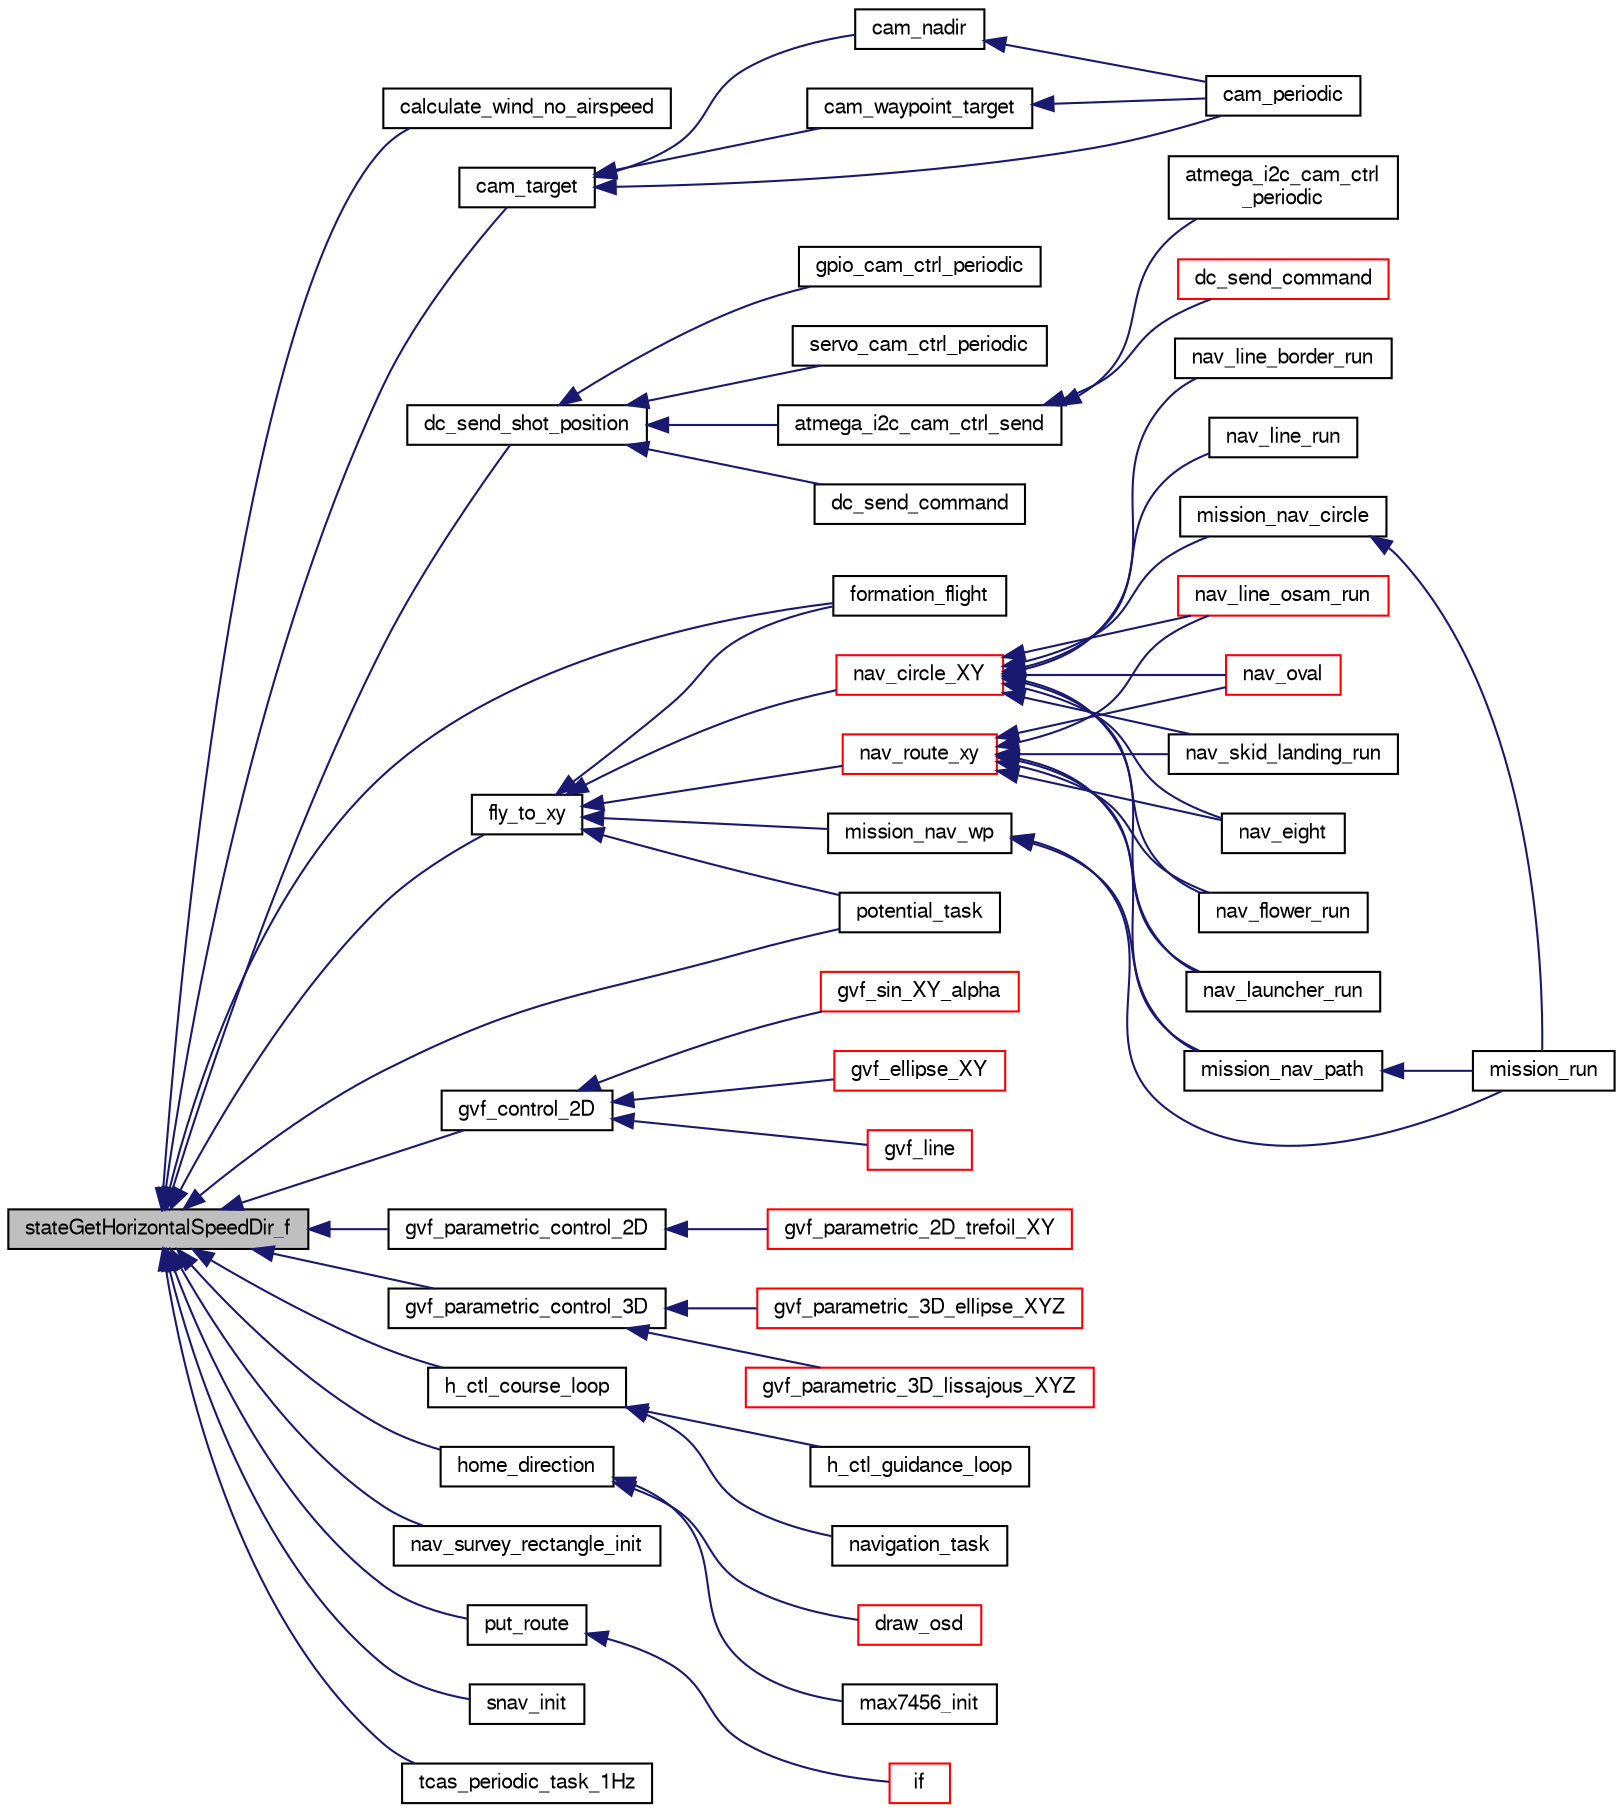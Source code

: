 digraph "stateGetHorizontalSpeedDir_f"
{
  edge [fontname="FreeSans",fontsize="10",labelfontname="FreeSans",labelfontsize="10"];
  node [fontname="FreeSans",fontsize="10",shape=record];
  rankdir="LR";
  Node1 [label="stateGetHorizontalSpeedDir_f",height=0.2,width=0.4,color="black", fillcolor="grey75", style="filled", fontcolor="black"];
  Node1 -> Node2 [dir="back",color="midnightblue",fontsize="10",style="solid",fontname="FreeSans"];
  Node2 [label="calculate_wind_no_airspeed",height=0.2,width=0.4,color="black", fillcolor="white", style="filled",URL="$uav__recovery_8h.html#aeb19d3dd881fdd134582bf54daecf9a6"];
  Node1 -> Node3 [dir="back",color="midnightblue",fontsize="10",style="solid",fontname="FreeSans"];
  Node3 [label="cam_target",height=0.2,width=0.4,color="black", fillcolor="white", style="filled",URL="$cam_8c.html#aab3da8ed719ee01699f50450b3df3b13",tooltip="Computes the right angles from target_x, target_y, target_alt. "];
  Node3 -> Node4 [dir="back",color="midnightblue",fontsize="10",style="solid",fontname="FreeSans"];
  Node4 [label="cam_nadir",height=0.2,width=0.4,color="black", fillcolor="white", style="filled",URL="$cam_8c.html#aa5c7c762b35b57ec479e6244f006c5d1",tooltip="Point straight down. "];
  Node4 -> Node5 [dir="back",color="midnightblue",fontsize="10",style="solid",fontname="FreeSans"];
  Node5 [label="cam_periodic",height=0.2,width=0.4,color="black", fillcolor="white", style="filled",URL="$cam_8h.html#a1ac78decc31cdd4c6b7584a8bf42d315",tooltip="For CAM_MODE_AC_TARGET mode. "];
  Node3 -> Node5 [dir="back",color="midnightblue",fontsize="10",style="solid",fontname="FreeSans"];
  Node3 -> Node6 [dir="back",color="midnightblue",fontsize="10",style="solid",fontname="FreeSans"];
  Node6 [label="cam_waypoint_target",height=0.2,width=0.4,color="black", fillcolor="white", style="filled",URL="$cam_8c.html#a91c2133236e62688f7acfe1ab9fe2f11"];
  Node6 -> Node5 [dir="back",color="midnightblue",fontsize="10",style="solid",fontname="FreeSans"];
  Node1 -> Node7 [dir="back",color="midnightblue",fontsize="10",style="solid",fontname="FreeSans"];
  Node7 [label="dc_send_shot_position",height=0.2,width=0.4,color="black", fillcolor="white", style="filled",URL="$dc_8h.html#aaf0625fed2e489322c40c4b2a1904e9a",tooltip="Send Down the coordinates of where the photo was taken. "];
  Node7 -> Node8 [dir="back",color="midnightblue",fontsize="10",style="solid",fontname="FreeSans"];
  Node8 [label="atmega_i2c_cam_ctrl_send",height=0.2,width=0.4,color="black", fillcolor="white", style="filled",URL="$atmega__i2c__cam__ctrl_8h.html#ad7c06f4d1c398ba41252eb2e7ecd1a85"];
  Node8 -> Node9 [dir="back",color="midnightblue",fontsize="10",style="solid",fontname="FreeSans"];
  Node9 [label="atmega_i2c_cam_ctrl\l_periodic",height=0.2,width=0.4,color="black", fillcolor="white", style="filled",URL="$atmega__i2c__cam__ctrl_8h.html#aeb25c30f109ccd0c3046715e4f3df6b5"];
  Node8 -> Node10 [dir="back",color="midnightblue",fontsize="10",style="solid",fontname="FreeSans"];
  Node10 [label="dc_send_command",height=0.2,width=0.4,color="red", fillcolor="white", style="filled",URL="$dc_8h.html#a833f16388be36136f5d7d173200d5e95",tooltip="Send Command To Camera. "];
  Node7 -> Node11 [dir="back",color="midnightblue",fontsize="10",style="solid",fontname="FreeSans"];
  Node11 [label="dc_send_command",height=0.2,width=0.4,color="black", fillcolor="white", style="filled",URL="$gpio__cam__ctrl_8c.html#a833f16388be36136f5d7d173200d5e95",tooltip="Send Command To Camera. "];
  Node7 -> Node12 [dir="back",color="midnightblue",fontsize="10",style="solid",fontname="FreeSans"];
  Node12 [label="gpio_cam_ctrl_periodic",height=0.2,width=0.4,color="black", fillcolor="white", style="filled",URL="$gpio__cam__ctrl_8h.html#a9ea235d04c38558097d37bc2dacdef1e",tooltip="Periodic. "];
  Node7 -> Node13 [dir="back",color="midnightblue",fontsize="10",style="solid",fontname="FreeSans"];
  Node13 [label="servo_cam_ctrl_periodic",height=0.2,width=0.4,color="black", fillcolor="white", style="filled",URL="$servo__cam__ctrl_8h.html#a8fb28d260287fc333f4d1e110a68db27"];
  Node1 -> Node14 [dir="back",color="midnightblue",fontsize="10",style="solid",fontname="FreeSans"];
  Node14 [label="fly_to_xy",height=0.2,width=0.4,color="black", fillcolor="white", style="filled",URL="$nav_8h.html#ae9d11d2e378b23ecbee86419cbf341f0",tooltip="Computes desired_x, desired_y and desired_course. "];
  Node14 -> Node15 [dir="back",color="midnightblue",fontsize="10",style="solid",fontname="FreeSans"];
  Node15 [label="formation_flight",height=0.2,width=0.4,color="black", fillcolor="white", style="filled",URL="$formation_8h.html#a18de0c4f9e864cb4db84458b33b463dd"];
  Node14 -> Node16 [dir="back",color="midnightblue",fontsize="10",style="solid",fontname="FreeSans"];
  Node16 [label="mission_nav_wp",height=0.2,width=0.4,color="black", fillcolor="white", style="filled",URL="$mission__fw__nav_8c.html#a5b713af884d7efa78b467f7f7976943a",tooltip="Navigation function to a single waypoint. "];
  Node16 -> Node17 [dir="back",color="midnightblue",fontsize="10",style="solid",fontname="FreeSans"];
  Node17 [label="mission_nav_path",height=0.2,width=0.4,color="black", fillcolor="white", style="filled",URL="$mission__fw__nav_8c.html#a9374b1336f206b0728d9d85f11d47ec5",tooltip="Navigation function along a path. "];
  Node17 -> Node18 [dir="back",color="midnightblue",fontsize="10",style="solid",fontname="FreeSans"];
  Node18 [label="mission_run",height=0.2,width=0.4,color="black", fillcolor="white", style="filled",URL="$mission__fw__nav_8c.html#a77c170761e804706933b8eccce1e93ea",tooltip="Run mission. "];
  Node16 -> Node18 [dir="back",color="midnightblue",fontsize="10",style="solid",fontname="FreeSans"];
  Node14 -> Node19 [dir="back",color="midnightblue",fontsize="10",style="solid",fontname="FreeSans"];
  Node19 [label="nav_circle_XY",height=0.2,width=0.4,color="red", fillcolor="white", style="filled",URL="$nav_8h.html#ad1b9d2e8da4a32477ca8bedc0bca86fe",tooltip="Angle from center to mobile. "];
  Node19 -> Node20 [dir="back",color="midnightblue",fontsize="10",style="solid",fontname="FreeSans"];
  Node20 [label="mission_nav_circle",height=0.2,width=0.4,color="black", fillcolor="white", style="filled",URL="$mission__fw__nav_8c.html#a90ebe3cf9de0e38023ac1fb7f3b06f0c",tooltip="Navigation function on a circle. "];
  Node20 -> Node18 [dir="back",color="midnightblue",fontsize="10",style="solid",fontname="FreeSans"];
  Node19 -> Node21 [dir="back",color="midnightblue",fontsize="10",style="solid",fontname="FreeSans"];
  Node21 [label="nav_eight",height=0.2,width=0.4,color="black", fillcolor="white", style="filled",URL="$nav_8h.html#a083964068940390afc5e6621f015c19f",tooltip="Navigation along a figure 8. "];
  Node19 -> Node22 [dir="back",color="midnightblue",fontsize="10",style="solid",fontname="FreeSans"];
  Node22 [label="nav_flower_run",height=0.2,width=0.4,color="black", fillcolor="white", style="filled",URL="$nav__flower_8h.html#a6d71597b4b26b2c8f393f9621972e463"];
  Node19 -> Node23 [dir="back",color="midnightblue",fontsize="10",style="solid",fontname="FreeSans"];
  Node23 [label="nav_launcher_run",height=0.2,width=0.4,color="black", fillcolor="white", style="filled",URL="$nav__launcher_8h.html#ab48c9dc5c6e69f766e06e1c07e230a60"];
  Node19 -> Node24 [dir="back",color="midnightblue",fontsize="10",style="solid",fontname="FreeSans"];
  Node24 [label="nav_line_border_run",height=0.2,width=0.4,color="black", fillcolor="white", style="filled",URL="$nav__line__border_8h.html#ac2fa70e449c4cb7c9c8ef963f182a347"];
  Node19 -> Node25 [dir="back",color="midnightblue",fontsize="10",style="solid",fontname="FreeSans"];
  Node25 [label="nav_line_osam_run",height=0.2,width=0.4,color="red", fillcolor="white", style="filled",URL="$nav__line__osam_8h.html#aeb4d92a3eb13b8b2e4bdac64e0bc86cf"];
  Node19 -> Node26 [dir="back",color="midnightblue",fontsize="10",style="solid",fontname="FreeSans"];
  Node26 [label="nav_line_run",height=0.2,width=0.4,color="black", fillcolor="white", style="filled",URL="$nav__line_8h.html#a7232c16785cc7d5b20a77d94554506f7"];
  Node19 -> Node27 [dir="back",color="midnightblue",fontsize="10",style="solid",fontname="FreeSans"];
  Node27 [label="nav_oval",height=0.2,width=0.4,color="red", fillcolor="white", style="filled",URL="$rotorcraft_2navigation_8h.html#a5a4a7ec5d3cf1734dca01d87b3d1eef5",tooltip="Navigation along a figure O. "];
  Node19 -> Node28 [dir="back",color="midnightblue",fontsize="10",style="solid",fontname="FreeSans"];
  Node28 [label="nav_skid_landing_run",height=0.2,width=0.4,color="black", fillcolor="white", style="filled",URL="$nav__skid__landing_8h.html#a1da9c6326a3875826fe10de3b880f04c"];
  Node14 -> Node29 [dir="back",color="midnightblue",fontsize="10",style="solid",fontname="FreeSans"];
  Node29 [label="nav_route_xy",height=0.2,width=0.4,color="red", fillcolor="white", style="filled",URL="$nav_8h.html#ab4247c9f3dc0417690e1404add032cbe",tooltip="Computes the carrot position along the desired segment. "];
  Node29 -> Node17 [dir="back",color="midnightblue",fontsize="10",style="solid",fontname="FreeSans"];
  Node29 -> Node21 [dir="back",color="midnightblue",fontsize="10",style="solid",fontname="FreeSans"];
  Node29 -> Node22 [dir="back",color="midnightblue",fontsize="10",style="solid",fontname="FreeSans"];
  Node29 -> Node23 [dir="back",color="midnightblue",fontsize="10",style="solid",fontname="FreeSans"];
  Node29 -> Node25 [dir="back",color="midnightblue",fontsize="10",style="solid",fontname="FreeSans"];
  Node29 -> Node27 [dir="back",color="midnightblue",fontsize="10",style="solid",fontname="FreeSans"];
  Node29 -> Node28 [dir="back",color="midnightblue",fontsize="10",style="solid",fontname="FreeSans"];
  Node14 -> Node30 [dir="back",color="midnightblue",fontsize="10",style="solid",fontname="FreeSans"];
  Node30 [label="potential_task",height=0.2,width=0.4,color="black", fillcolor="white", style="filled",URL="$potential_8h.html#a2ecae8ed4b80ccfece655453a56db7cd"];
  Node1 -> Node15 [dir="back",color="midnightblue",fontsize="10",style="solid",fontname="FreeSans"];
  Node1 -> Node31 [dir="back",color="midnightblue",fontsize="10",style="solid",fontname="FreeSans"];
  Node31 [label="gvf_control_2D",height=0.2,width=0.4,color="black", fillcolor="white", style="filled",URL="$gvf_8h.html#abb4d98f4686f18ac9111291ba7afda77"];
  Node31 -> Node32 [dir="back",color="midnightblue",fontsize="10",style="solid",fontname="FreeSans"];
  Node32 [label="gvf_ellipse_XY",height=0.2,width=0.4,color="red", fillcolor="white", style="filled",URL="$gvf_8h.html#ad4ac74c3e1ae77e925a16e7f6ca93c34"];
  Node31 -> Node33 [dir="back",color="midnightblue",fontsize="10",style="solid",fontname="FreeSans"];
  Node33 [label="gvf_line",height=0.2,width=0.4,color="red", fillcolor="white", style="filled",URL="$gvf_8c.html#aca22fe13ba4f5c352bb27b001010c43f"];
  Node31 -> Node34 [dir="back",color="midnightblue",fontsize="10",style="solid",fontname="FreeSans"];
  Node34 [label="gvf_sin_XY_alpha",height=0.2,width=0.4,color="red", fillcolor="white", style="filled",URL="$gvf_8h.html#a9af1a61d98cb2c59282573ecadeb364d"];
  Node1 -> Node35 [dir="back",color="midnightblue",fontsize="10",style="solid",fontname="FreeSans"];
  Node35 [label="gvf_parametric_control_2D",height=0.2,width=0.4,color="black", fillcolor="white", style="filled",URL="$gvf__parametric_8h.html#a0bf257db90fb490ee9a81e2b11bf4ff0"];
  Node35 -> Node36 [dir="back",color="midnightblue",fontsize="10",style="solid",fontname="FreeSans"];
  Node36 [label="gvf_parametric_2D_trefoil_XY",height=0.2,width=0.4,color="red", fillcolor="white", style="filled",URL="$gvf__parametric_8h.html#a6c8f08d6af72cdf0464bb4e5d045e468",tooltip="2D TRAJECTORIES "];
  Node1 -> Node37 [dir="back",color="midnightblue",fontsize="10",style="solid",fontname="FreeSans"];
  Node37 [label="gvf_parametric_control_3D",height=0.2,width=0.4,color="black", fillcolor="white", style="filled",URL="$gvf__parametric_8h.html#a03440442b6ccf59e11311446f386186e"];
  Node37 -> Node38 [dir="back",color="midnightblue",fontsize="10",style="solid",fontname="FreeSans"];
  Node38 [label="gvf_parametric_3D_ellipse_XYZ",height=0.2,width=0.4,color="red", fillcolor="white", style="filled",URL="$gvf__parametric_8h.html#a3ecdfd7486513cfba5c123d182dd2dde",tooltip="3D TRAJECTORIES "];
  Node37 -> Node39 [dir="back",color="midnightblue",fontsize="10",style="solid",fontname="FreeSans"];
  Node39 [label="gvf_parametric_3D_lissajous_XYZ",height=0.2,width=0.4,color="red", fillcolor="white", style="filled",URL="$gvf__parametric_8h.html#a7746ba6a61f5a79b67c61fe1abca8fce"];
  Node1 -> Node40 [dir="back",color="midnightblue",fontsize="10",style="solid",fontname="FreeSans"];
  Node40 [label="h_ctl_course_loop",height=0.2,width=0.4,color="black", fillcolor="white", style="filled",URL="$fixedwing_2stabilization_2stabilization__attitude_8h.html#a02ae04f0f1bbe7588572e87e3dadb381"];
  Node40 -> Node41 [dir="back",color="midnightblue",fontsize="10",style="solid",fontname="FreeSans"];
  Node41 [label="h_ctl_guidance_loop",height=0.2,width=0.4,color="black", fillcolor="white", style="filled",URL="$fixedwing_2guidance_2guidance__h_8h.html#a33f80a675c12489f29ccd436b4e6d25c",tooltip="General guidance logic This will call the proper control loops according to the sub-modes. "];
  Node40 -> Node42 [dir="back",color="midnightblue",fontsize="10",style="solid",fontname="FreeSans"];
  Node42 [label="navigation_task",height=0.2,width=0.4,color="black", fillcolor="white", style="filled",URL="$fixedwing_2autopilot__static_8h.html#a79f823520ea0823e20084686978281e6",tooltip="Control loops FIXME should be somewhere else. "];
  Node1 -> Node43 [dir="back",color="midnightblue",fontsize="10",style="solid",fontname="FreeSans"];
  Node43 [label="home_direction",height=0.2,width=0.4,color="black", fillcolor="white", style="filled",URL="$max7456_8c.html#af647f85cf21dab23d18ac36c8beadd20"];
  Node43 -> Node44 [dir="back",color="midnightblue",fontsize="10",style="solid",fontname="FreeSans"];
  Node44 [label="draw_osd",height=0.2,width=0.4,color="red", fillcolor="white", style="filled",URL="$max7456_8c.html#a079837dac11983fe67050e136b0080e4"];
  Node43 -> Node45 [dir="back",color="midnightblue",fontsize="10",style="solid",fontname="FreeSans"];
  Node45 [label="max7456_init",height=0.2,width=0.4,color="black", fillcolor="white", style="filled",URL="$max7456_8h.html#a945116b36ac06fdbb6f4aef0c5e7f7ca"];
  Node1 -> Node46 [dir="back",color="midnightblue",fontsize="10",style="solid",fontname="FreeSans"];
  Node46 [label="nav_survey_rectangle_init",height=0.2,width=0.4,color="black", fillcolor="white", style="filled",URL="$nav__survey__rectangle_8h.html#acb7f46110d7005aa6fa0e73814a81aef"];
  Node1 -> Node30 [dir="back",color="midnightblue",fontsize="10",style="solid",fontname="FreeSans"];
  Node1 -> Node47 [dir="back",color="midnightblue",fontsize="10",style="solid",fontname="FreeSans"];
  Node47 [label="put_route",height=0.2,width=0.4,color="black", fillcolor="white", style="filled",URL="$e__identification__fr_8c.html#ad697ac22d1fafd997a6033c81aac40c9"];
  Node47 -> Node48 [dir="back",color="midnightblue",fontsize="10",style="solid",fontname="FreeSans"];
  Node48 [label="if",height=0.2,width=0.4,color="red", fillcolor="white", style="filled",URL="$e__identification__fr_8c.html#a92cffae21318c1d983c63f3afa2a8d87"];
  Node1 -> Node49 [dir="back",color="midnightblue",fontsize="10",style="solid",fontname="FreeSans"];
  Node49 [label="snav_init",height=0.2,width=0.4,color="black", fillcolor="white", style="filled",URL="$nav__smooth_8h.html#a99312813a9bf98a2cd69dfd54ff9801b"];
  Node1 -> Node50 [dir="back",color="midnightblue",fontsize="10",style="solid",fontname="FreeSans"];
  Node50 [label="tcas_periodic_task_1Hz",height=0.2,width=0.4,color="black", fillcolor="white", style="filled",URL="$tcas_8h.html#adb2f00821358ed6ad0f366e6a2422558"];
}
